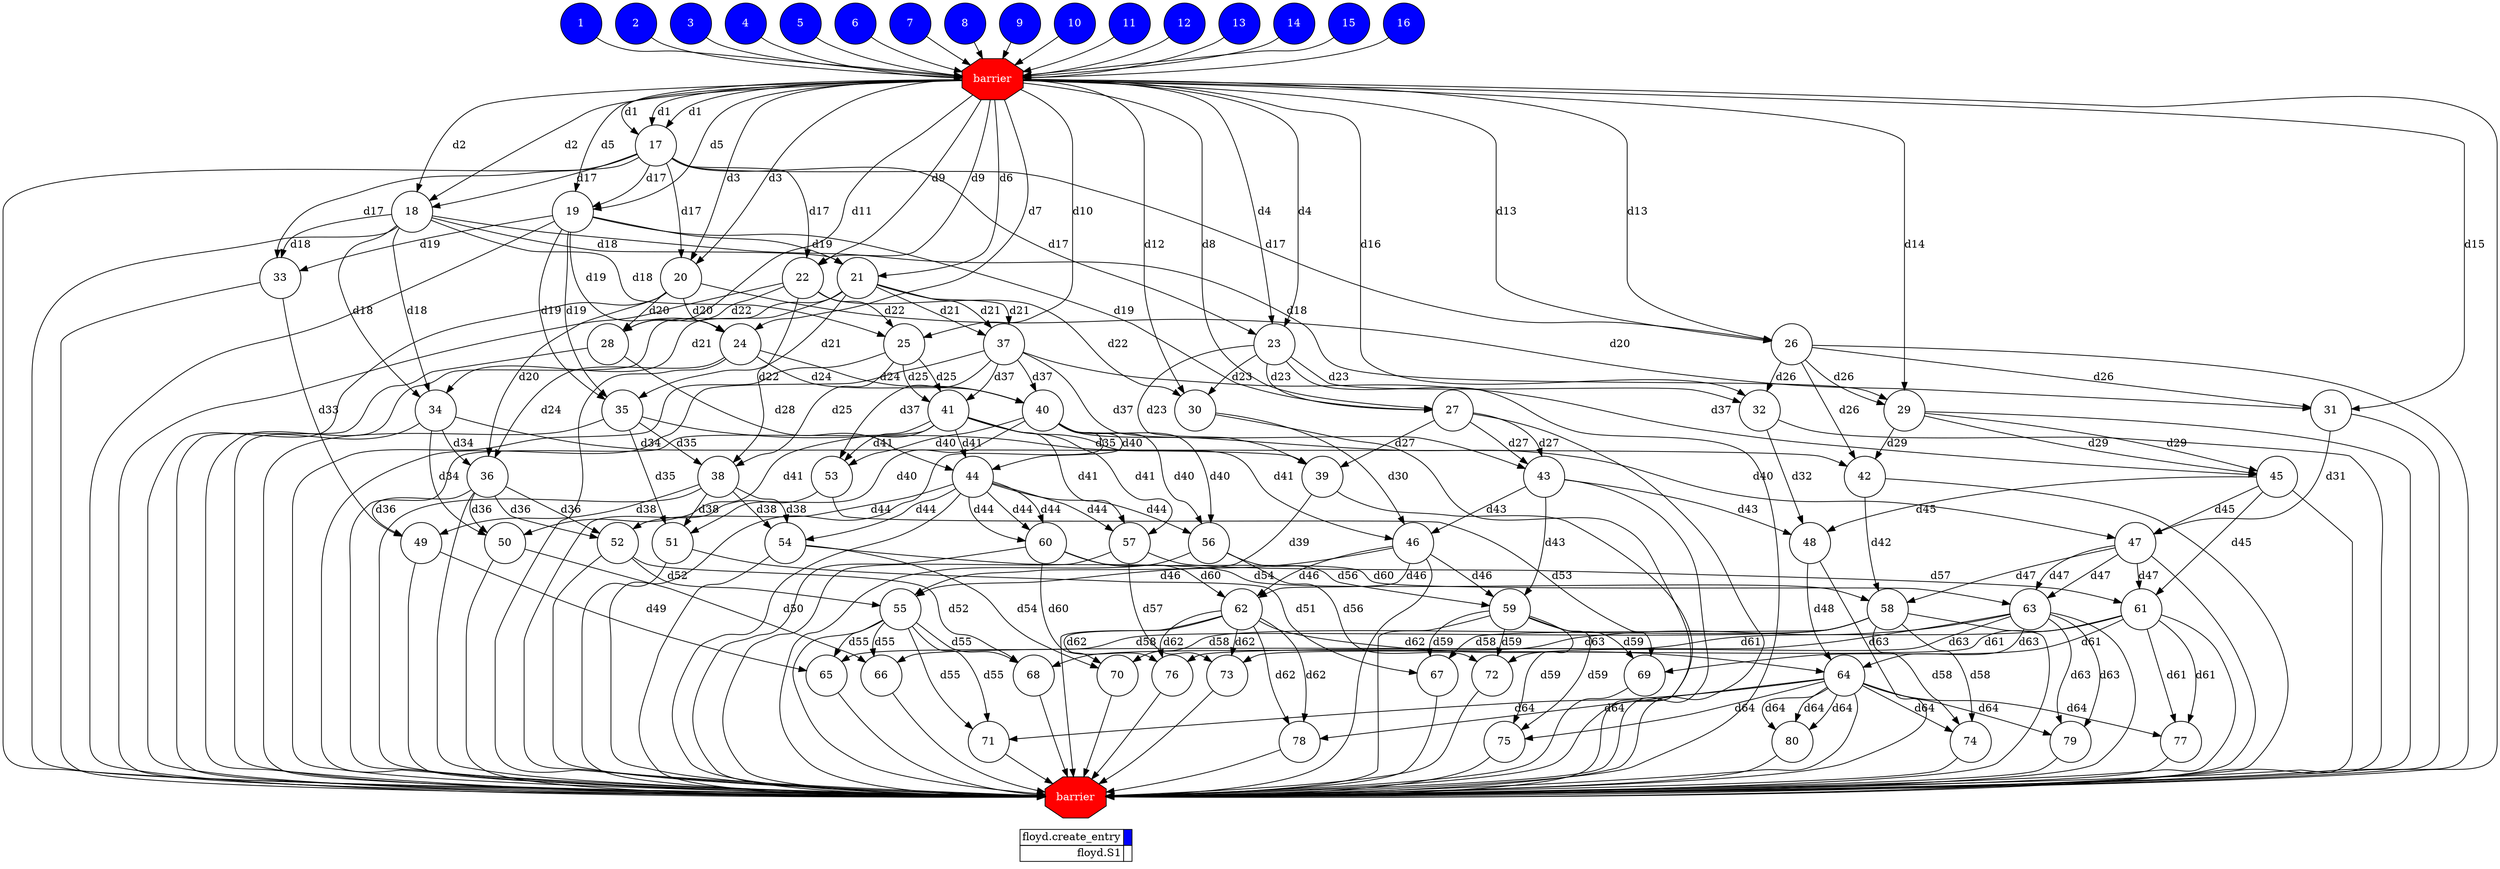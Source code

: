 digraph {
  rankdir=TB;
  labeljust="l";
  subgraph dependence_graph {
    ranksep=0.20;
    node[height=0.75];

1[shape=circle, style=filled fillcolor="#0000ff" fontcolor="#ffffff"];
2[shape=circle, style=filled fillcolor="#0000ff" fontcolor="#ffffff"];
3[shape=circle, style=filled fillcolor="#0000ff" fontcolor="#ffffff"];
4[shape=circle, style=filled fillcolor="#0000ff" fontcolor="#ffffff"];
5[shape=circle, style=filled fillcolor="#0000ff" fontcolor="#ffffff"];
6[shape=circle, style=filled fillcolor="#0000ff" fontcolor="#ffffff"];
7[shape=circle, style=filled fillcolor="#0000ff" fontcolor="#ffffff"];
8[shape=circle, style=filled fillcolor="#0000ff" fontcolor="#ffffff"];
9[shape=circle, style=filled fillcolor="#0000ff" fontcolor="#ffffff"];
10[shape=circle, style=filled fillcolor="#0000ff" fontcolor="#ffffff"];
11[shape=circle, style=filled fillcolor="#0000ff" fontcolor="#ffffff"];
12[shape=circle, style=filled fillcolor="#0000ff" fontcolor="#ffffff"];
13[shape=circle, style=filled fillcolor="#0000ff" fontcolor="#ffffff"];
14[shape=circle, style=filled fillcolor="#0000ff" fontcolor="#ffffff"];
15[shape=circle, style=filled fillcolor="#0000ff" fontcolor="#ffffff"];
16[shape=circle, style=filled fillcolor="#0000ff" fontcolor="#ffffff"];
Synchro1[label="barrier", shape=octagon, style=filled fillcolor="#ff0000" fontcolor="#FFFFFF"];
8 -> Synchro1;
1 -> Synchro1;
6 -> Synchro1;
3 -> Synchro1;
2 -> Synchro1;
13 -> Synchro1;
4 -> Synchro1;
9 -> Synchro1;
14 -> Synchro1;
15 -> Synchro1;
16 -> Synchro1;
5 -> Synchro1;
7 -> Synchro1;
11 -> Synchro1;
10 -> Synchro1;
12 -> Synchro1;
17[shape=circle, style=filled fillcolor="#ffffff" fontcolor="#000000"];
Synchro1 -> 17[ label="d1" ];
Synchro1 -> 17[ label="d1" ];
Synchro1 -> 17[ label="d1" ];
18[shape=circle, style=filled fillcolor="#ffffff" fontcolor="#000000"];
Synchro1 -> 18[ label="d2" ];
17 -> 18[ label="d17" ];
Synchro1 -> 18[ label="d2" ];
19[shape=circle, style=filled fillcolor="#ffffff" fontcolor="#000000"];
Synchro1 -> 19[ label="d5" ];
Synchro1 -> 19[ label="d5" ];
17 -> 19[ label="d17" ];
20[shape=circle, style=filled fillcolor="#ffffff" fontcolor="#000000"];
Synchro1 -> 20[ label="d3" ];
17 -> 20[ label="d17" ];
Synchro1 -> 20[ label="d3" ];
21[shape=circle, style=filled fillcolor="#ffffff" fontcolor="#000000"];
Synchro1 -> 21[ label="d6" ];
19 -> 21[ label="d19" ];
18 -> 21[ label="d18" ];
22[shape=circle, style=filled fillcolor="#ffffff" fontcolor="#000000"];
Synchro1 -> 22[ label="d9" ];
Synchro1 -> 22[ label="d9" ];
17 -> 22[ label="d17" ];
23[shape=circle, style=filled fillcolor="#ffffff" fontcolor="#000000"];
Synchro1 -> 23[ label="d4" ];
17 -> 23[ label="d17" ];
Synchro1 -> 23[ label="d4" ];
24[shape=circle, style=filled fillcolor="#ffffff" fontcolor="#000000"];
Synchro1 -> 24[ label="d7" ];
19 -> 24[ label="d19" ];
20 -> 24[ label="d20" ];
25[shape=circle, style=filled fillcolor="#ffffff" fontcolor="#000000"];
Synchro1 -> 25[ label="d10" ];
22 -> 25[ label="d22" ];
18 -> 25[ label="d18" ];
26[shape=circle, style=filled fillcolor="#ffffff" fontcolor="#000000"];
Synchro1 -> 26[ label="d13" ];
Synchro1 -> 26[ label="d13" ];
17 -> 26[ label="d17" ];
27[shape=circle, style=filled fillcolor="#ffffff" fontcolor="#000000"];
Synchro1 -> 27[ label="d8" ];
19 -> 27[ label="d19" ];
23 -> 27[ label="d23" ];
28[shape=circle, style=filled fillcolor="#ffffff" fontcolor="#000000"];
Synchro1 -> 28[ label="d11" ];
22 -> 28[ label="d22" ];
20 -> 28[ label="d20" ];
29[shape=circle, style=filled fillcolor="#ffffff" fontcolor="#000000"];
Synchro1 -> 29[ label="d14" ];
26 -> 29[ label="d26" ];
18 -> 29[ label="d18" ];
30[shape=circle, style=filled fillcolor="#ffffff" fontcolor="#000000"];
Synchro1 -> 30[ label="d12" ];
22 -> 30[ label="d22" ];
23 -> 30[ label="d23" ];
31[shape=circle, style=filled fillcolor="#ffffff" fontcolor="#000000"];
Synchro1 -> 31[ label="d15" ];
26 -> 31[ label="d26" ];
20 -> 31[ label="d20" ];
32[shape=circle, style=filled fillcolor="#ffffff" fontcolor="#000000"];
Synchro1 -> 32[ label="d16" ];
26 -> 32[ label="d26" ];
23 -> 32[ label="d23" ];
33[shape=circle, style=filled fillcolor="#ffffff" fontcolor="#000000"];
17 -> 33[ label="d17" ];
18 -> 33[ label="d18" ];
19 -> 33[ label="d19" ];
34[shape=circle, style=filled fillcolor="#ffffff" fontcolor="#000000"];
18 -> 34[ label="d18" ];
18 -> 34[ label="d18" ];
21 -> 34[ label="d21" ];
35[shape=circle, style=filled fillcolor="#ffffff" fontcolor="#000000"];
19 -> 35[ label="d19" ];
21 -> 35[ label="d21" ];
19 -> 35[ label="d19" ];
36[shape=circle, style=filled fillcolor="#ffffff" fontcolor="#000000"];
20 -> 36[ label="d20" ];
34 -> 36[ label="d34" ];
24 -> 36[ label="d24" ];
37[shape=circle, style=filled fillcolor="#ffffff" fontcolor="#000000"];
21 -> 37[ label="d21" ];
21 -> 37[ label="d21" ];
21 -> 37[ label="d21" ];
38[shape=circle, style=filled fillcolor="#ffffff" fontcolor="#000000"];
22 -> 38[ label="d22" ];
25 -> 38[ label="d25" ];
35 -> 38[ label="d35" ];
39[shape=circle, style=filled fillcolor="#ffffff" fontcolor="#000000"];
23 -> 39[ label="d23" ];
34 -> 39[ label="d34" ];
27 -> 39[ label="d27" ];
40[shape=circle, style=filled fillcolor="#ffffff" fontcolor="#000000"];
24 -> 40[ label="d24" ];
37 -> 40[ label="d37" ];
24 -> 40[ label="d24" ];
41[shape=circle, style=filled fillcolor="#ffffff" fontcolor="#000000"];
25 -> 41[ label="d25" ];
25 -> 41[ label="d25" ];
37 -> 41[ label="d37" ];
42[shape=circle, style=filled fillcolor="#ffffff" fontcolor="#000000"];
26 -> 42[ label="d26" ];
29 -> 42[ label="d29" ];
35 -> 42[ label="d35" ];
43[shape=circle, style=filled fillcolor="#ffffff" fontcolor="#000000"];
27 -> 43[ label="d27" ];
37 -> 43[ label="d37" ];
27 -> 43[ label="d27" ];
44[shape=circle, style=filled fillcolor="#ffffff" fontcolor="#000000"];
28 -> 44[ label="d28" ];
41 -> 44[ label="d41" ];
40 -> 44[ label="d40" ];
45[shape=circle, style=filled fillcolor="#ffffff" fontcolor="#000000"];
29 -> 45[ label="d29" ];
29 -> 45[ label="d29" ];
37 -> 45[ label="d37" ];
46[shape=circle, style=filled fillcolor="#ffffff" fontcolor="#000000"];
30 -> 46[ label="d30" ];
41 -> 46[ label="d41" ];
43 -> 46[ label="d43" ];
47[shape=circle, style=filled fillcolor="#ffffff" fontcolor="#000000"];
31 -> 47[ label="d31" ];
45 -> 47[ label="d45" ];
40 -> 47[ label="d40" ];
48[shape=circle, style=filled fillcolor="#ffffff" fontcolor="#000000"];
32 -> 48[ label="d32" ];
45 -> 48[ label="d45" ];
43 -> 48[ label="d43" ];
49[shape=circle, style=filled fillcolor="#ffffff" fontcolor="#000000"];
33 -> 49[ label="d33" ];
36 -> 49[ label="d36" ];
38 -> 49[ label="d38" ];
50[shape=circle, style=filled fillcolor="#ffffff" fontcolor="#000000"];
34 -> 50[ label="d34" ];
36 -> 50[ label="d36" ];
41 -> 50[ label="d41" ];
51[shape=circle, style=filled fillcolor="#ffffff" fontcolor="#000000"];
35 -> 51[ label="d35" ];
40 -> 51[ label="d40" ];
38 -> 51[ label="d38" ];
52[shape=circle, style=filled fillcolor="#ffffff" fontcolor="#000000"];
36 -> 52[ label="d36" ];
36 -> 52[ label="d36" ];
44 -> 52[ label="d44" ];
53[shape=circle, style=filled fillcolor="#ffffff" fontcolor="#000000"];
37 -> 53[ label="d37" ];
40 -> 53[ label="d40" ];
41 -> 53[ label="d41" ];
54[shape=circle, style=filled fillcolor="#ffffff" fontcolor="#000000"];
38 -> 54[ label="d38" ];
44 -> 54[ label="d44" ];
38 -> 54[ label="d38" ];
55[shape=circle, style=filled fillcolor="#ffffff" fontcolor="#000000"];
39 -> 55[ label="d39" ];
52 -> 55[ label="d52" ];
46 -> 55[ label="d46" ];
56[shape=circle, style=filled fillcolor="#ffffff" fontcolor="#000000"];
40 -> 56[ label="d40" ];
40 -> 56[ label="d40" ];
44 -> 56[ label="d44" ];
57[shape=circle, style=filled fillcolor="#ffffff" fontcolor="#000000"];
41 -> 57[ label="d41" ];
44 -> 57[ label="d44" ];
41 -> 57[ label="d41" ];
58[shape=circle, style=filled fillcolor="#ffffff" fontcolor="#000000"];
42 -> 58[ label="d42" ];
47 -> 58[ label="d47" ];
54 -> 58[ label="d54" ];
59[shape=circle, style=filled fillcolor="#ffffff" fontcolor="#000000"];
43 -> 59[ label="d43" ];
56 -> 59[ label="d56" ];
46 -> 59[ label="d46" ];
60[shape=circle, style=filled fillcolor="#ffffff" fontcolor="#000000"];
44 -> 60[ label="d44" ];
44 -> 60[ label="d44" ];
44 -> 60[ label="d44" ];
61[shape=circle, style=filled fillcolor="#ffffff" fontcolor="#000000"];
45 -> 61[ label="d45" ];
47 -> 61[ label="d47" ];
57 -> 61[ label="d57" ];
62[shape=circle, style=filled fillcolor="#ffffff" fontcolor="#000000"];
46 -> 62[ label="d46" ];
60 -> 62[ label="d60" ];
46 -> 62[ label="d46" ];
63[shape=circle, style=filled fillcolor="#ffffff" fontcolor="#000000"];
47 -> 63[ label="d47" ];
47 -> 63[ label="d47" ];
60 -> 63[ label="d60" ];
64[shape=circle, style=filled fillcolor="#ffffff" fontcolor="#000000"];
48 -> 64[ label="d48" ];
63 -> 64[ label="d63" ];
62 -> 64[ label="d62" ];
65[shape=circle, style=filled fillcolor="#ffffff" fontcolor="#000000"];
49 -> 65[ label="d49" ];
55 -> 65[ label="d55" ];
58 -> 65[ label="d58" ];
66[shape=circle, style=filled fillcolor="#ffffff" fontcolor="#000000"];
50 -> 66[ label="d50" ];
55 -> 66[ label="d55" ];
61 -> 66[ label="d61" ];
67[shape=circle, style=filled fillcolor="#ffffff" fontcolor="#000000"];
51 -> 67[ label="d51" ];
59 -> 67[ label="d59" ];
58 -> 67[ label="d58" ];
68[shape=circle, style=filled fillcolor="#ffffff" fontcolor="#000000"];
52 -> 68[ label="d52" ];
55 -> 68[ label="d55" ];
63 -> 68[ label="d63" ];
69[shape=circle, style=filled fillcolor="#ffffff" fontcolor="#000000"];
53 -> 69[ label="d53" ];
59 -> 69[ label="d59" ];
61 -> 69[ label="d61" ];
70[shape=circle, style=filled fillcolor="#ffffff" fontcolor="#000000"];
54 -> 70[ label="d54" ];
62 -> 70[ label="d62" ];
58 -> 70[ label="d58" ];
71[shape=circle, style=filled fillcolor="#ffffff" fontcolor="#000000"];
55 -> 71[ label="d55" ];
55 -> 71[ label="d55" ];
64 -> 71[ label="d64" ];
72[shape=circle, style=filled fillcolor="#ffffff" fontcolor="#000000"];
56 -> 72[ label="d56" ];
59 -> 72[ label="d59" ];
63 -> 72[ label="d63" ];
73[shape=circle, style=filled fillcolor="#ffffff" fontcolor="#000000"];
57 -> 73[ label="d57" ];
62 -> 73[ label="d62" ];
61 -> 73[ label="d61" ];
74[shape=circle, style=filled fillcolor="#ffffff" fontcolor="#000000"];
58 -> 74[ label="d58" ];
64 -> 74[ label="d64" ];
58 -> 74[ label="d58" ];
75[shape=circle, style=filled fillcolor="#ffffff" fontcolor="#000000"];
59 -> 75[ label="d59" ];
59 -> 75[ label="d59" ];
64 -> 75[ label="d64" ];
76[shape=circle, style=filled fillcolor="#ffffff" fontcolor="#000000"];
60 -> 76[ label="d60" ];
62 -> 76[ label="d62" ];
63 -> 76[ label="d63" ];
77[shape=circle, style=filled fillcolor="#ffffff" fontcolor="#000000"];
61 -> 77[ label="d61" ];
64 -> 77[ label="d64" ];
61 -> 77[ label="d61" ];
78[shape=circle, style=filled fillcolor="#ffffff" fontcolor="#000000"];
62 -> 78[ label="d62" ];
62 -> 78[ label="d62" ];
64 -> 78[ label="d64" ];
79[shape=circle, style=filled fillcolor="#ffffff" fontcolor="#000000"];
63 -> 79[ label="d63" ];
64 -> 79[ label="d64" ];
63 -> 79[ label="d63" ];
80[shape=circle, style=filled fillcolor="#ffffff" fontcolor="#000000"];
64 -> 80[ label="d64" ];
64 -> 80[ label="d64" ];
64 -> 80[ label="d64" ];
Synchro2[label="barrier", shape=octagon, style=filled fillcolor="#ff0000" fontcolor="#FFFFFF"];
Synchro1 -> Synchro2;
44 -> Synchro2;
45 -> Synchro2;
48 -> Synchro2;
64 -> Synchro2;
78 -> Synchro2;
61 -> Synchro2;
51 -> Synchro2;
36 -> Synchro2;
37 -> Synchro2;
18 -> Synchro2;
73 -> Synchro2;
28 -> Synchro2;
39 -> Synchro2;
80 -> Synchro2;
49 -> Synchro2;
19 -> Synchro2;
21 -> Synchro2;
34 -> Synchro2;
56 -> Synchro2;
41 -> Synchro2;
42 -> Synchro2;
50 -> Synchro2;
58 -> Synchro2;
27 -> Synchro2;
67 -> Synchro2;
71 -> Synchro2;
47 -> Synchro2;
70 -> Synchro2;
76 -> Synchro2;
62 -> Synchro2;
65 -> Synchro2;
72 -> Synchro2;
30 -> Synchro2;
29 -> Synchro2;
43 -> Synchro2;
17 -> Synchro2;
32 -> Synchro2;
52 -> Synchro2;
54 -> Synchro2;
75 -> Synchro2;
55 -> Synchro2;
35 -> Synchro2;
60 -> Synchro2;
66 -> Synchro2;
74 -> Synchro2;
57 -> Synchro2;
63 -> Synchro2;
46 -> Synchro2;
23 -> Synchro2;
79 -> Synchro2;
26 -> Synchro2;
31 -> Synchro2;
25 -> Synchro2;
33 -> Synchro2;
38 -> Synchro2;
40 -> Synchro2;
22 -> Synchro2;
68 -> Synchro2;
69 -> Synchro2;
59 -> Synchro2;
53 -> Synchro2;
20 -> Synchro2;
77 -> Synchro2;
24 -> Synchro2;  }
  subgraph legend {
    rank=sink;
    node [shape=plaintext, height=0.75];
    ranksep=0.20;
    label = "Legend";
    key [label=<
      <table border="0" cellpadding="2" cellspacing="0" cellborder="1">
<tr>
<td align="right">floyd.create_entry</td>
<td bgcolor="#0000ff">&nbsp;</td>
</tr>
<tr>
<td align="right">floyd.S1</td>
<td bgcolor="#ffffff">&nbsp;</td>
</tr>
      </table>
    >]
  }
}
